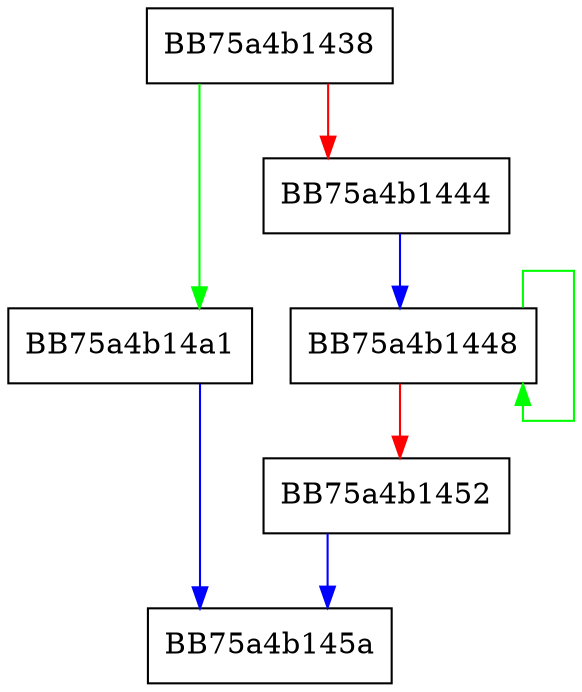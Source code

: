 digraph WPP_SF_SL {
  node [shape="box"];
  graph [splines=ortho];
  BB75a4b1438 -> BB75a4b14a1 [color="green"];
  BB75a4b1438 -> BB75a4b1444 [color="red"];
  BB75a4b1444 -> BB75a4b1448 [color="blue"];
  BB75a4b1448 -> BB75a4b1448 [color="green"];
  BB75a4b1448 -> BB75a4b1452 [color="red"];
  BB75a4b1452 -> BB75a4b145a [color="blue"];
  BB75a4b14a1 -> BB75a4b145a [color="blue"];
}